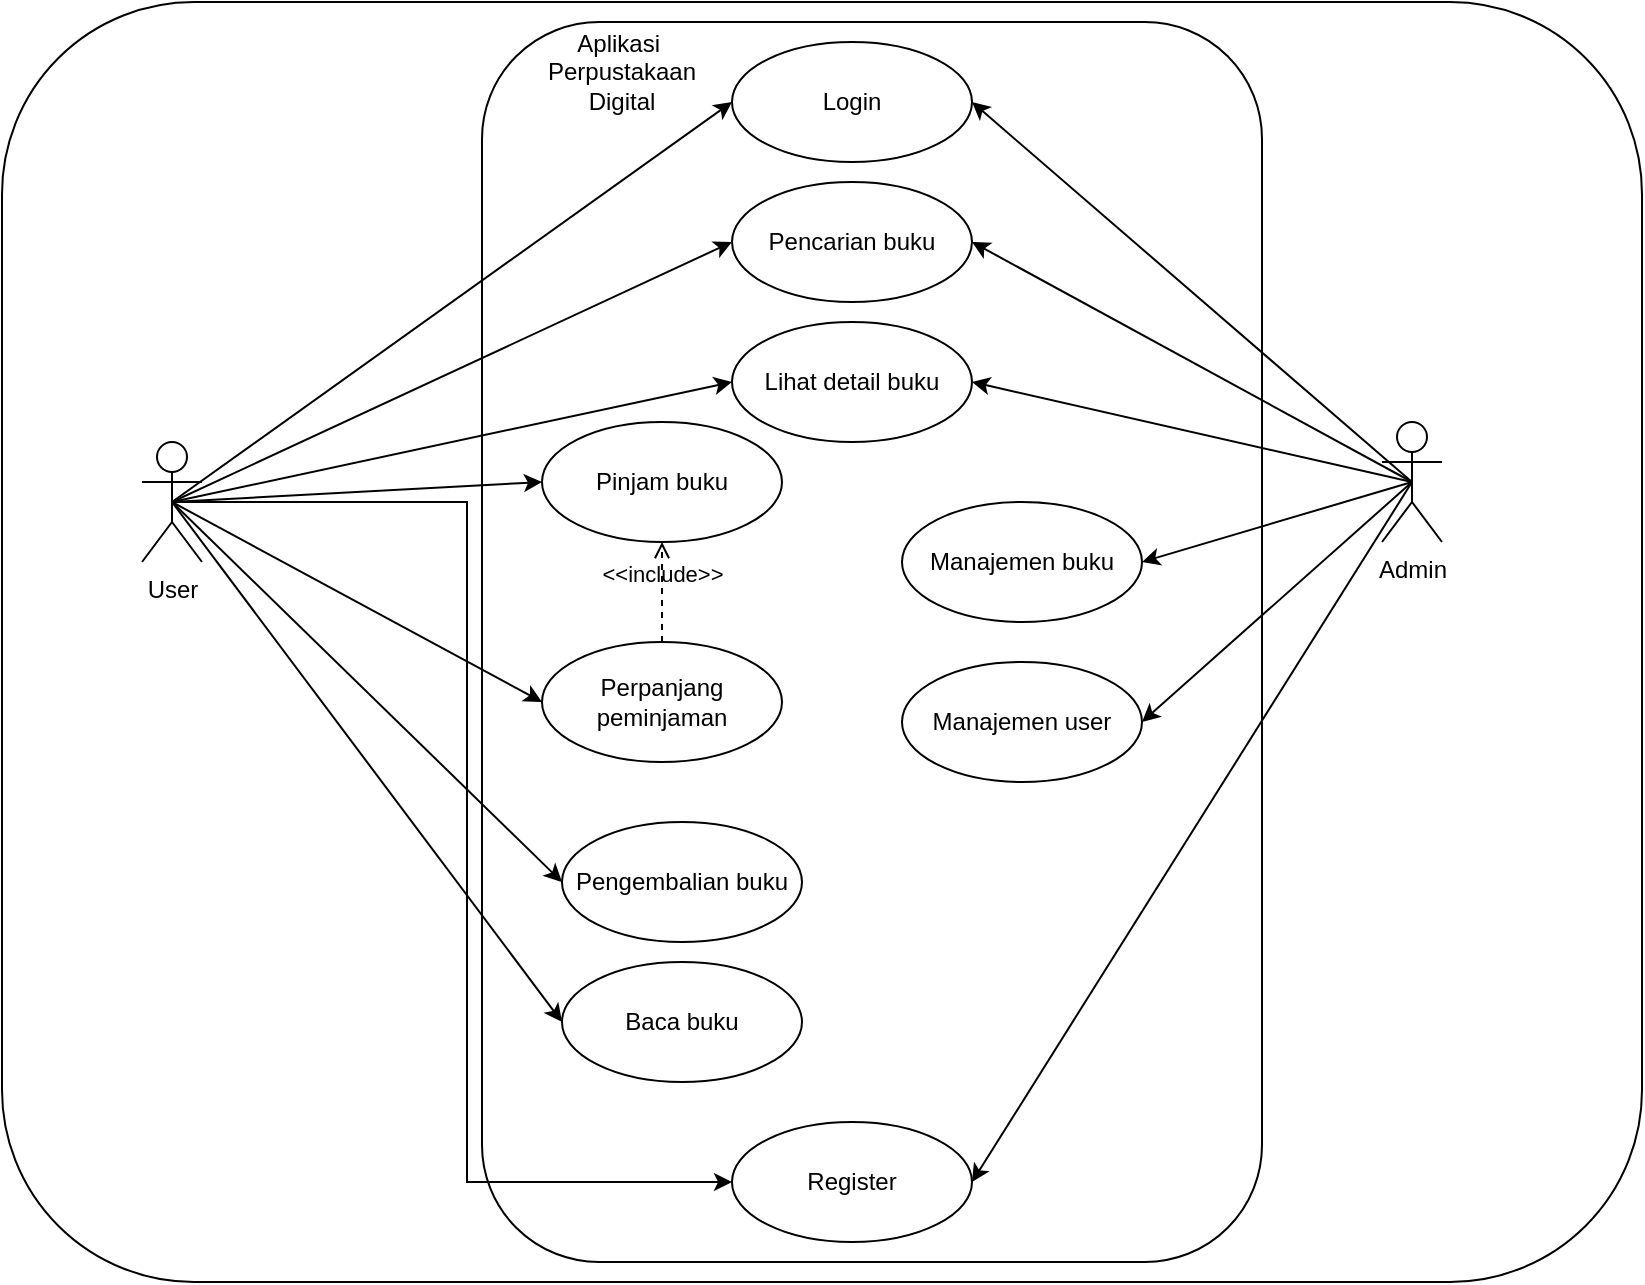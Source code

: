 <mxfile version="24.8.4">
  <diagram name="Page-1" id="Ws2m-59HmovqPQIBEcHp">
    <mxGraphModel dx="1235" dy="614" grid="1" gridSize="10" guides="1" tooltips="1" connect="1" arrows="1" fold="1" page="1" pageScale="1" pageWidth="850" pageHeight="1100" math="0" shadow="0">
      <root>
        <mxCell id="0" />
        <mxCell id="1" parent="0" />
        <mxCell id="dTmDIWdOK7IqA_NaVf2s-2" value="" style="rounded=1;whiteSpace=wrap;html=1;" vertex="1" parent="1">
          <mxGeometry x="20" y="20" width="820" height="640" as="geometry" />
        </mxCell>
        <mxCell id="dTmDIWdOK7IqA_NaVf2s-5" value="" style="rounded=1;whiteSpace=wrap;html=1;" vertex="1" parent="1">
          <mxGeometry x="260" y="30" width="390" height="620" as="geometry" />
        </mxCell>
        <mxCell id="dTmDIWdOK7IqA_NaVf2s-8" style="rounded=0;orthogonalLoop=1;jettySize=auto;html=1;exitX=0.5;exitY=0.5;exitDx=0;exitDy=0;exitPerimeter=0;entryX=0;entryY=0.5;entryDx=0;entryDy=0;" edge="1" parent="1" source="dTmDIWdOK7IqA_NaVf2s-1" target="dTmDIWdOK7IqA_NaVf2s-6">
          <mxGeometry relative="1" as="geometry" />
        </mxCell>
        <mxCell id="dTmDIWdOK7IqA_NaVf2s-9" style="rounded=0;orthogonalLoop=1;jettySize=auto;html=1;exitX=0.5;exitY=0.5;exitDx=0;exitDy=0;exitPerimeter=0;entryX=0;entryY=0.5;entryDx=0;entryDy=0;edgeStyle=orthogonalEdgeStyle;" edge="1" parent="1" source="dTmDIWdOK7IqA_NaVf2s-1" target="dTmDIWdOK7IqA_NaVf2s-7">
          <mxGeometry relative="1" as="geometry" />
        </mxCell>
        <mxCell id="dTmDIWdOK7IqA_NaVf2s-23" style="rounded=0;orthogonalLoop=1;jettySize=auto;html=1;exitX=0.5;exitY=0.5;exitDx=0;exitDy=0;exitPerimeter=0;entryX=0;entryY=0.5;entryDx=0;entryDy=0;" edge="1" parent="1" source="dTmDIWdOK7IqA_NaVf2s-1" target="dTmDIWdOK7IqA_NaVf2s-12">
          <mxGeometry relative="1" as="geometry" />
        </mxCell>
        <mxCell id="dTmDIWdOK7IqA_NaVf2s-24" style="rounded=0;orthogonalLoop=1;jettySize=auto;html=1;exitX=0.5;exitY=0.5;exitDx=0;exitDy=0;exitPerimeter=0;entryX=0;entryY=0.5;entryDx=0;entryDy=0;" edge="1" parent="1" source="dTmDIWdOK7IqA_NaVf2s-1" target="dTmDIWdOK7IqA_NaVf2s-13">
          <mxGeometry relative="1" as="geometry" />
        </mxCell>
        <mxCell id="dTmDIWdOK7IqA_NaVf2s-25" style="rounded=0;orthogonalLoop=1;jettySize=auto;html=1;exitX=0.5;exitY=0.5;exitDx=0;exitDy=0;exitPerimeter=0;entryX=0;entryY=0.5;entryDx=0;entryDy=0;" edge="1" parent="1" source="dTmDIWdOK7IqA_NaVf2s-1" target="dTmDIWdOK7IqA_NaVf2s-14">
          <mxGeometry relative="1" as="geometry" />
        </mxCell>
        <mxCell id="dTmDIWdOK7IqA_NaVf2s-26" style="rounded=0;orthogonalLoop=1;jettySize=auto;html=1;exitX=0.5;exitY=0.5;exitDx=0;exitDy=0;exitPerimeter=0;entryX=0;entryY=0.5;entryDx=0;entryDy=0;" edge="1" parent="1" source="dTmDIWdOK7IqA_NaVf2s-1" target="dTmDIWdOK7IqA_NaVf2s-15">
          <mxGeometry relative="1" as="geometry" />
        </mxCell>
        <mxCell id="dTmDIWdOK7IqA_NaVf2s-27" style="rounded=0;orthogonalLoop=1;jettySize=auto;html=1;exitX=0.5;exitY=0.5;exitDx=0;exitDy=0;exitPerimeter=0;entryX=0;entryY=0.5;entryDx=0;entryDy=0;" edge="1" parent="1" source="dTmDIWdOK7IqA_NaVf2s-1" target="dTmDIWdOK7IqA_NaVf2s-21">
          <mxGeometry relative="1" as="geometry" />
        </mxCell>
        <mxCell id="dTmDIWdOK7IqA_NaVf2s-28" style="rounded=0;orthogonalLoop=1;jettySize=auto;html=1;exitX=0.5;exitY=0.5;exitDx=0;exitDy=0;exitPerimeter=0;entryX=0;entryY=0.5;entryDx=0;entryDy=0;" edge="1" parent="1" source="dTmDIWdOK7IqA_NaVf2s-1" target="dTmDIWdOK7IqA_NaVf2s-16">
          <mxGeometry relative="1" as="geometry" />
        </mxCell>
        <mxCell id="dTmDIWdOK7IqA_NaVf2s-1" value="User" style="shape=umlActor;verticalLabelPosition=bottom;verticalAlign=top;html=1;outlineConnect=0;" vertex="1" parent="1">
          <mxGeometry x="90" y="240" width="30" height="60" as="geometry" />
        </mxCell>
        <mxCell id="dTmDIWdOK7IqA_NaVf2s-10" style="rounded=0;orthogonalLoop=1;jettySize=auto;html=1;exitX=0.5;exitY=0.5;exitDx=0;exitDy=0;exitPerimeter=0;entryX=1;entryY=0.5;entryDx=0;entryDy=0;" edge="1" parent="1" source="dTmDIWdOK7IqA_NaVf2s-3" target="dTmDIWdOK7IqA_NaVf2s-6">
          <mxGeometry relative="1" as="geometry" />
        </mxCell>
        <mxCell id="dTmDIWdOK7IqA_NaVf2s-11" style="rounded=0;orthogonalLoop=1;jettySize=auto;html=1;exitX=0.5;exitY=0.5;exitDx=0;exitDy=0;exitPerimeter=0;entryX=1;entryY=0.5;entryDx=0;entryDy=0;" edge="1" parent="1" source="dTmDIWdOK7IqA_NaVf2s-3" target="dTmDIWdOK7IqA_NaVf2s-7">
          <mxGeometry relative="1" as="geometry" />
        </mxCell>
        <mxCell id="dTmDIWdOK7IqA_NaVf2s-29" style="rounded=0;orthogonalLoop=1;jettySize=auto;html=1;exitX=0.5;exitY=0.5;exitDx=0;exitDy=0;exitPerimeter=0;entryX=1;entryY=0.5;entryDx=0;entryDy=0;" edge="1" parent="1" source="dTmDIWdOK7IqA_NaVf2s-3" target="dTmDIWdOK7IqA_NaVf2s-12">
          <mxGeometry relative="1" as="geometry" />
        </mxCell>
        <mxCell id="dTmDIWdOK7IqA_NaVf2s-30" style="rounded=0;orthogonalLoop=1;jettySize=auto;html=1;exitX=0.5;exitY=0.5;exitDx=0;exitDy=0;exitPerimeter=0;entryX=1;entryY=0.5;entryDx=0;entryDy=0;" edge="1" parent="1" source="dTmDIWdOK7IqA_NaVf2s-3" target="dTmDIWdOK7IqA_NaVf2s-13">
          <mxGeometry relative="1" as="geometry" />
        </mxCell>
        <mxCell id="dTmDIWdOK7IqA_NaVf2s-31" style="rounded=0;orthogonalLoop=1;jettySize=auto;html=1;exitX=0.5;exitY=0.5;exitDx=0;exitDy=0;exitPerimeter=0;entryX=1;entryY=0.5;entryDx=0;entryDy=0;" edge="1" parent="1" source="dTmDIWdOK7IqA_NaVf2s-3" target="dTmDIWdOK7IqA_NaVf2s-20">
          <mxGeometry relative="1" as="geometry" />
        </mxCell>
        <mxCell id="dTmDIWdOK7IqA_NaVf2s-32" style="rounded=0;orthogonalLoop=1;jettySize=auto;html=1;exitX=0.5;exitY=0.5;exitDx=0;exitDy=0;exitPerimeter=0;entryX=1;entryY=0.5;entryDx=0;entryDy=0;" edge="1" parent="1" source="dTmDIWdOK7IqA_NaVf2s-3" target="dTmDIWdOK7IqA_NaVf2s-22">
          <mxGeometry relative="1" as="geometry" />
        </mxCell>
        <mxCell id="dTmDIWdOK7IqA_NaVf2s-3" value="Admin" style="shape=umlActor;verticalLabelPosition=bottom;verticalAlign=top;html=1;outlineConnect=0;" vertex="1" parent="1">
          <mxGeometry x="710" y="230" width="30" height="60" as="geometry" />
        </mxCell>
        <mxCell id="dTmDIWdOK7IqA_NaVf2s-6" value="Login" style="ellipse;whiteSpace=wrap;html=1;" vertex="1" parent="1">
          <mxGeometry x="385" y="40" width="120" height="60" as="geometry" />
        </mxCell>
        <mxCell id="dTmDIWdOK7IqA_NaVf2s-7" value="Register" style="ellipse;whiteSpace=wrap;html=1;" vertex="1" parent="1">
          <mxGeometry x="385" y="580" width="120" height="60" as="geometry" />
        </mxCell>
        <mxCell id="dTmDIWdOK7IqA_NaVf2s-12" value="Pencarian buku" style="ellipse;whiteSpace=wrap;html=1;" vertex="1" parent="1">
          <mxGeometry x="385" y="110" width="120" height="60" as="geometry" />
        </mxCell>
        <mxCell id="dTmDIWdOK7IqA_NaVf2s-13" value="Lihat detail buku" style="ellipse;whiteSpace=wrap;html=1;" vertex="1" parent="1">
          <mxGeometry x="385" y="180" width="120" height="60" as="geometry" />
        </mxCell>
        <mxCell id="dTmDIWdOK7IqA_NaVf2s-14" value="Pinjam buku" style="ellipse;whiteSpace=wrap;html=1;" vertex="1" parent="1">
          <mxGeometry x="290" y="230" width="120" height="60" as="geometry" />
        </mxCell>
        <mxCell id="dTmDIWdOK7IqA_NaVf2s-15" value="Perpanjang peminjaman" style="ellipse;whiteSpace=wrap;html=1;" vertex="1" parent="1">
          <mxGeometry x="290" y="340" width="120" height="60" as="geometry" />
        </mxCell>
        <mxCell id="dTmDIWdOK7IqA_NaVf2s-16" value="Baca buku" style="ellipse;whiteSpace=wrap;html=1;" vertex="1" parent="1">
          <mxGeometry x="300" y="500" width="120" height="60" as="geometry" />
        </mxCell>
        <mxCell id="dTmDIWdOK7IqA_NaVf2s-18" value="&amp;lt;&amp;lt;include&amp;gt;&amp;gt;" style="html=1;verticalAlign=bottom;labelBackgroundColor=none;endArrow=open;endFill=0;dashed=1;rounded=0;exitX=0.5;exitY=0;exitDx=0;exitDy=0;" edge="1" parent="1" source="dTmDIWdOK7IqA_NaVf2s-15" target="dTmDIWdOK7IqA_NaVf2s-14">
          <mxGeometry width="160" relative="1" as="geometry">
            <mxPoint x="340" y="300" as="sourcePoint" />
            <mxPoint x="500" y="300" as="targetPoint" />
          </mxGeometry>
        </mxCell>
        <mxCell id="dTmDIWdOK7IqA_NaVf2s-20" value="Manajemen buku" style="ellipse;whiteSpace=wrap;html=1;" vertex="1" parent="1">
          <mxGeometry x="470" y="270" width="120" height="60" as="geometry" />
        </mxCell>
        <mxCell id="dTmDIWdOK7IqA_NaVf2s-21" value="Pengembalian buku" style="ellipse;whiteSpace=wrap;html=1;" vertex="1" parent="1">
          <mxGeometry x="300" y="430" width="120" height="60" as="geometry" />
        </mxCell>
        <mxCell id="dTmDIWdOK7IqA_NaVf2s-22" value="Manajemen user" style="ellipse;whiteSpace=wrap;html=1;" vertex="1" parent="1">
          <mxGeometry x="470" y="350" width="120" height="60" as="geometry" />
        </mxCell>
        <mxCell id="dTmDIWdOK7IqA_NaVf2s-33" value="Aplikasi&amp;nbsp;&lt;div&gt;Perpustakaan&lt;/div&gt;&lt;div&gt;Digital&lt;/div&gt;" style="text;html=1;align=center;verticalAlign=middle;whiteSpace=wrap;rounded=0;" vertex="1" parent="1">
          <mxGeometry x="290" y="40" width="80" height="30" as="geometry" />
        </mxCell>
      </root>
    </mxGraphModel>
  </diagram>
</mxfile>
